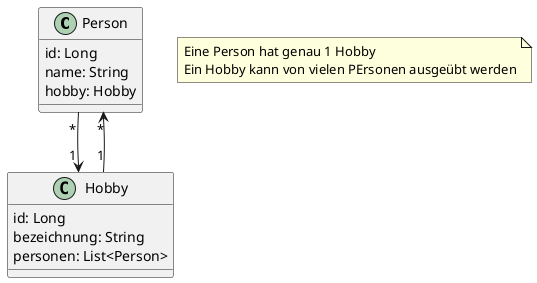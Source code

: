 @startuml

class Person {
  id: Long
  name: String
  hobby: Hobby
}

class Hobby {
  id: Long
  bezeichnung: String
  personen: List<Person>
}

Person "*" --> "1" Hobby
Hobby "1" --> "*" Person

note "Eine Person hat genau 1 Hobby\nEin Hobby kann von vielen PErsonen ausgeübt werden" as N1

@enduml
